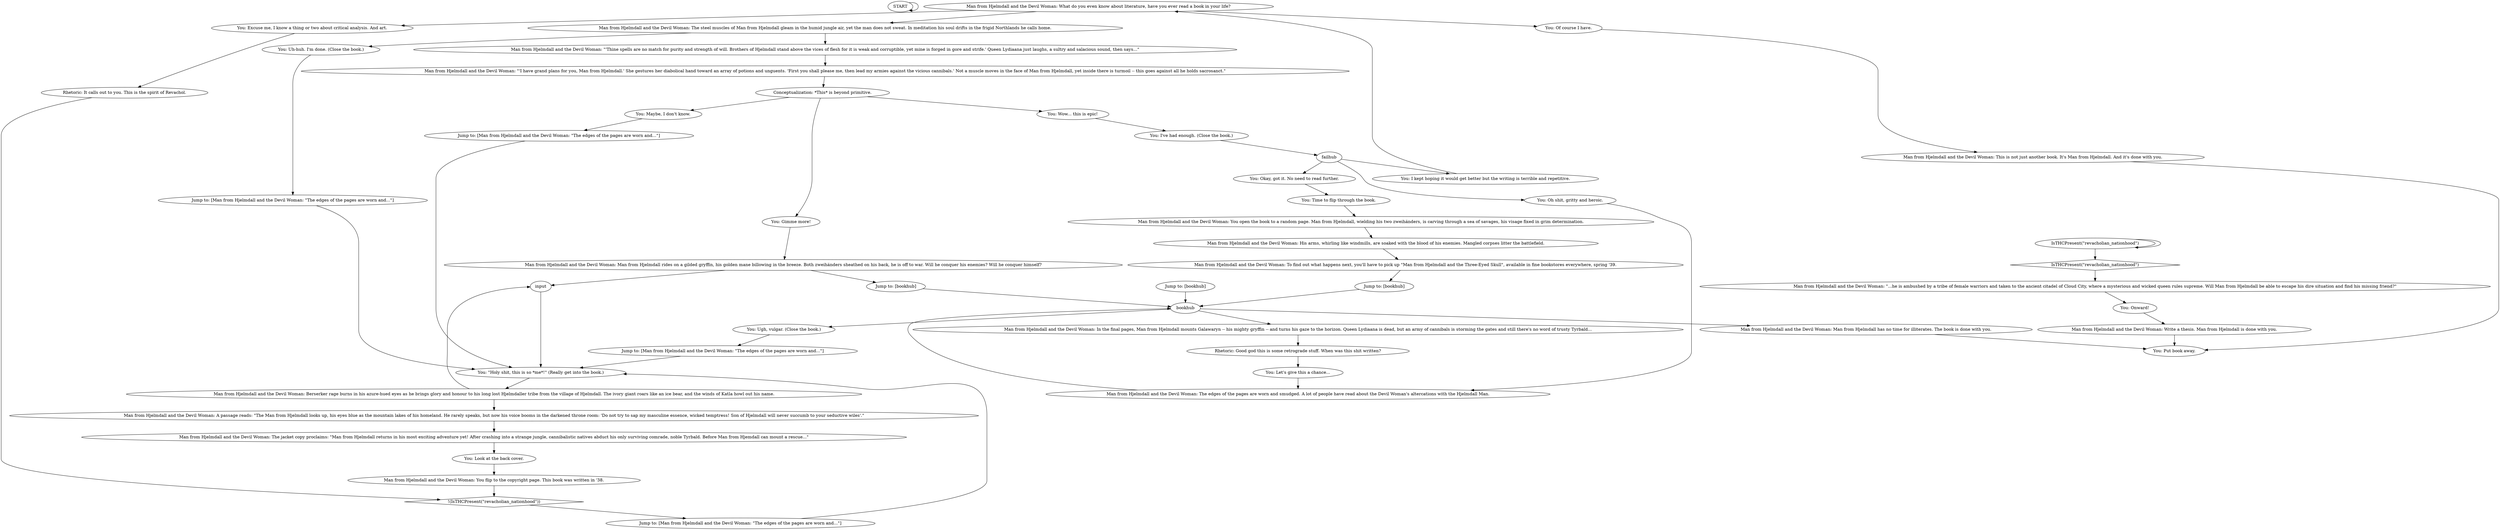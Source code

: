 # INVENTORY / HJELMWOMAN
# Man from Hjelmdall and the Devil Woman.
# ==================================================
digraph G {
	  0 [label="START"];
	  1 [label="input"];
	  2 [label="You: Okay, got it. No need to read further."];
	  3 [label="You: Ugh, vulgar. (Close the book.)"];
	  4 [label="You: Look at the back cover."];
	  5 [label="Man from Hjelmdall and the Devil Woman: \"...he is ambushed by a tribe of female warriors and taken to the ancient citadel of Cloud City, where a mysterious and wicked queen rules supreme. Will Man from Hjelmdall be able to escape his dire situation and find his missing friend?\""];
	  6 [label="Rhetoric: It calls out to you. This is the spirit of Revachol."];
	  7 [label="Man from Hjelmdall and the Devil Woman: Write a thesis. Man from Hjelmdall is done with you."];
	  8 [label="Man from Hjelmdall and the Devil Woman: The steel muscles of Man from Hjelmdall gleam in the humid jungle air, yet the man does not sweat. In meditation his soul drifts in the frigid Northlands he calls home."];
	  9 [label="You: Maybe, I don't know."];
	  10 [label="You: I kept hoping it would get better but the writing is terrible and repetitive."];
	  11 [label="You: Let's give this a chance..."];
	  12 [label="Man from Hjelmdall and the Devil Woman: You flip to the copyright page. This book was written in '38."];
	  13 [label="Man from Hjelmdall and the Devil Woman: The jacket copy proclaims: \"Man from Hjelmdall returns in his most exciting adventure yet! After crashing into a strange jungle, cannibalistic natives abduct his only surviving comrade, noble Tyrbald. Before Man from Hjemdall can mount a rescue...\""];
	  14 [label="Man from Hjelmdall and the Devil Woman: \"'Thine spells are no match for purity and strength of will. Brothers of Hjelmdall stand above the vices of flesh for it is weak and corruptible, yet mine is forged in gore and strife.' Queen Lydiaana just laughs, a sultry and salacious sound, then says...\""];
	  15 [label="You: \"Holy shit, this is so *me*!\" (Really get into the book.)"];
	  16 [label="Man from Hjelmdall and the Devil Woman: The edges of the pages are worn and smudged. A lot of people have read about the Devil Woman's altercations with the Hjelmdall Man."];
	  17 [label="Man from Hjelmdall and the Devil Woman: Berserker rage burns in his azure-hued eyes as he brings glory and honour to his long lost Hjelmdaller tribe from the village of Hjelmdall. The ivory giant roars like an ice bear, and the winds of Katla howl out his name."];
	  18 [label="Man from Hjelmdall and the Devil Woman: A passage reads: \"The Man from Hjelmdall looks up, his eyes blue as the mountain lakes of his homeland. He rarely speaks, but now his voice booms in the darkened throne room: 'Do not try to sap my masculine essence, wicked temptress! Son of Hjelmdall will never succumb to your seductive wiles'.\""];
	  19 [label="You: Gimme more!"];
	  20 [label="You: I've had enough. (Close the book.)"];
	  21 [label="Man from Hjelmdall and the Devil Woman: In the final pages, Man from Hjelmdall mounts Galawaryn -- his mighty gryffin -- and turns his gaze to the horizon. Queen Lydiaana is dead, but an army of cannibals is storming the gates and still there's no word of trusty Tyrbald..."];
	  22 [label="You: Time to flip through the book."];
	  23 [label="Jump to: [Man from Hjelmdall and the Devil Woman: \"The edges of the pages are worn and...\"]"];
	  24 [label="Jump to: [Man from Hjelmdall and the Devil Woman: \"The edges of the pages are worn and...\"]"];
	  25 [label="Rhetoric: Good god this is some retrograde stuff. When was this shit written?"];
	  26 [label="Man from Hjelmdall and the Devil Woman: To find out what happens next, you'll have to pick up \"Man from Hjelmdall and the Three-Eyed Skull\", available in fine bookstores everywhere, spring '39."];
	  27 [label="IsTHCPresent(\"revacholian_nationhood\")"];
	  28 [label="IsTHCPresent(\"revacholian_nationhood\")", shape=diamond];
	  29 [label="!(IsTHCPresent(\"revacholian_nationhood\"))", shape=diamond];
	  30 [label="failhub"];
	  31 [label="Jump to: [Man from Hjelmdall and the Devil Woman: \"The edges of the pages are worn and...\"]"];
	  32 [label="Man from Hjelmdall and the Devil Woman: Man from Hjelmdall has no time for illiterates. The book is done with you."];
	  33 [label="You: Put book away."];
	  34 [label="Jump to: [bookhub]"];
	  35 [label="You: Onward!"];
	  36 [label="Jump to: [bookhub]"];
	  37 [label="Man from Hjelmdall and the Devil Woman: What do you even know about literature, have you ever read a book in your life?"];
	  38 [label="You: Uh-huh. I'm done. (Close the book.)"];
	  39 [label="Man from Hjelmdall and the Devil Woman: You open the book to a random page. Man from Hjelmdall, wielding his two zweihänders, is carving through a sea of savages, his visage fixed in grim determination."];
	  40 [label="You: Of course I have."];
	  41 [label="Conceptualization: *This* is beyond primitive."];
	  42 [label="bookhub"];
	  43 [label="Man from Hjelmdall and the Devil Woman: \"'I have grand plans for you, Man from Hjelmdall.' She gestures her diabolical hand toward an array of potions and unguents. 'First you shall please me, then lead my armies against the vicious cannibals.' Not a muscle moves in the face of Man from Hjelmdall, yet inside there is turmoil -- this goes against all he holds sacrosanct.\""];
	  44 [label="Man from Hjelmdall and the Devil Woman: Man from Hjelmdall rides on a gilded gryffin, his golden mane billowing in the breeze. Both zweihänders sheathed on his back, he is off to war. Will he conquer his enemies? Will he conquer himself?"];
	  45 [label="You: Excuse me, I know a thing or two about critical analysis. And art."];
	  46 [label="Jump to: [bookhub]"];
	  47 [label="Man from Hjelmdall and the Devil Woman: His arms, whirling like windmills, are soaked with the blood of his enemies. Mangled corpses litter the battlefield."];
	  48 [label="Jump to: [Man from Hjelmdall and the Devil Woman: \"The edges of the pages are worn and...\"]"];
	  49 [label="You: Oh shit, gritty and heroic."];
	  50 [label="You: Wow... this is epic!"];
	  51 [label="Man from Hjelmdall and the Devil Woman: This is not just another book. It's Man from Hjelmdall. And it's done with you."];
	  0 -> 0
	  1 -> 15
	  2 -> 22
	  3 -> 48
	  4 -> 12
	  5 -> 35
	  6 -> 29
	  7 -> 33
	  8 -> 38
	  8 -> 14
	  9 -> 31
	  10 -> 37
	  11 -> 16
	  12 -> 29
	  13 -> 4
	  14 -> 43
	  15 -> 17
	  16 -> 42
	  17 -> 1
	  17 -> 18
	  18 -> 13
	  19 -> 44
	  20 -> 30
	  21 -> 25
	  22 -> 39
	  23 -> 15
	  24 -> 15
	  25 -> 11
	  26 -> 46
	  27 -> 27
	  27 -> 28
	  28 -> 5
	  29 -> 24
	  30 -> 49
	  30 -> 10
	  30 -> 2
	  31 -> 15
	  32 -> 33
	  34 -> 42
	  35 -> 7
	  36 -> 42
	  37 -> 40
	  37 -> 8
	  37 -> 45
	  38 -> 23
	  39 -> 47
	  40 -> 51
	  41 -> 9
	  41 -> 50
	  41 -> 19
	  42 -> 32
	  42 -> 3
	  42 -> 21
	  43 -> 41
	  44 -> 1
	  44 -> 34
	  45 -> 6
	  46 -> 42
	  47 -> 26
	  48 -> 15
	  49 -> 16
	  50 -> 20
	  51 -> 33
}


